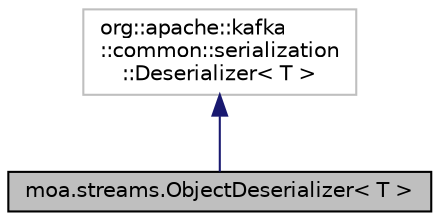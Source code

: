 digraph "moa.streams.ObjectDeserializer&lt; T &gt;"
{
 // LATEX_PDF_SIZE
  edge [fontname="Helvetica",fontsize="10",labelfontname="Helvetica",labelfontsize="10"];
  node [fontname="Helvetica",fontsize="10",shape=record];
  Node1 [label="moa.streams.ObjectDeserializer\< T \>",height=0.2,width=0.4,color="black", fillcolor="grey75", style="filled", fontcolor="black",tooltip=" "];
  Node2 -> Node1 [dir="back",color="midnightblue",fontsize="10",style="solid"];
  Node2 [label="org::apache::kafka\l::common::serialization\l::Deserializer\< T \>",height=0.2,width=0.4,color="grey75", fillcolor="white", style="filled",tooltip=" "];
}
